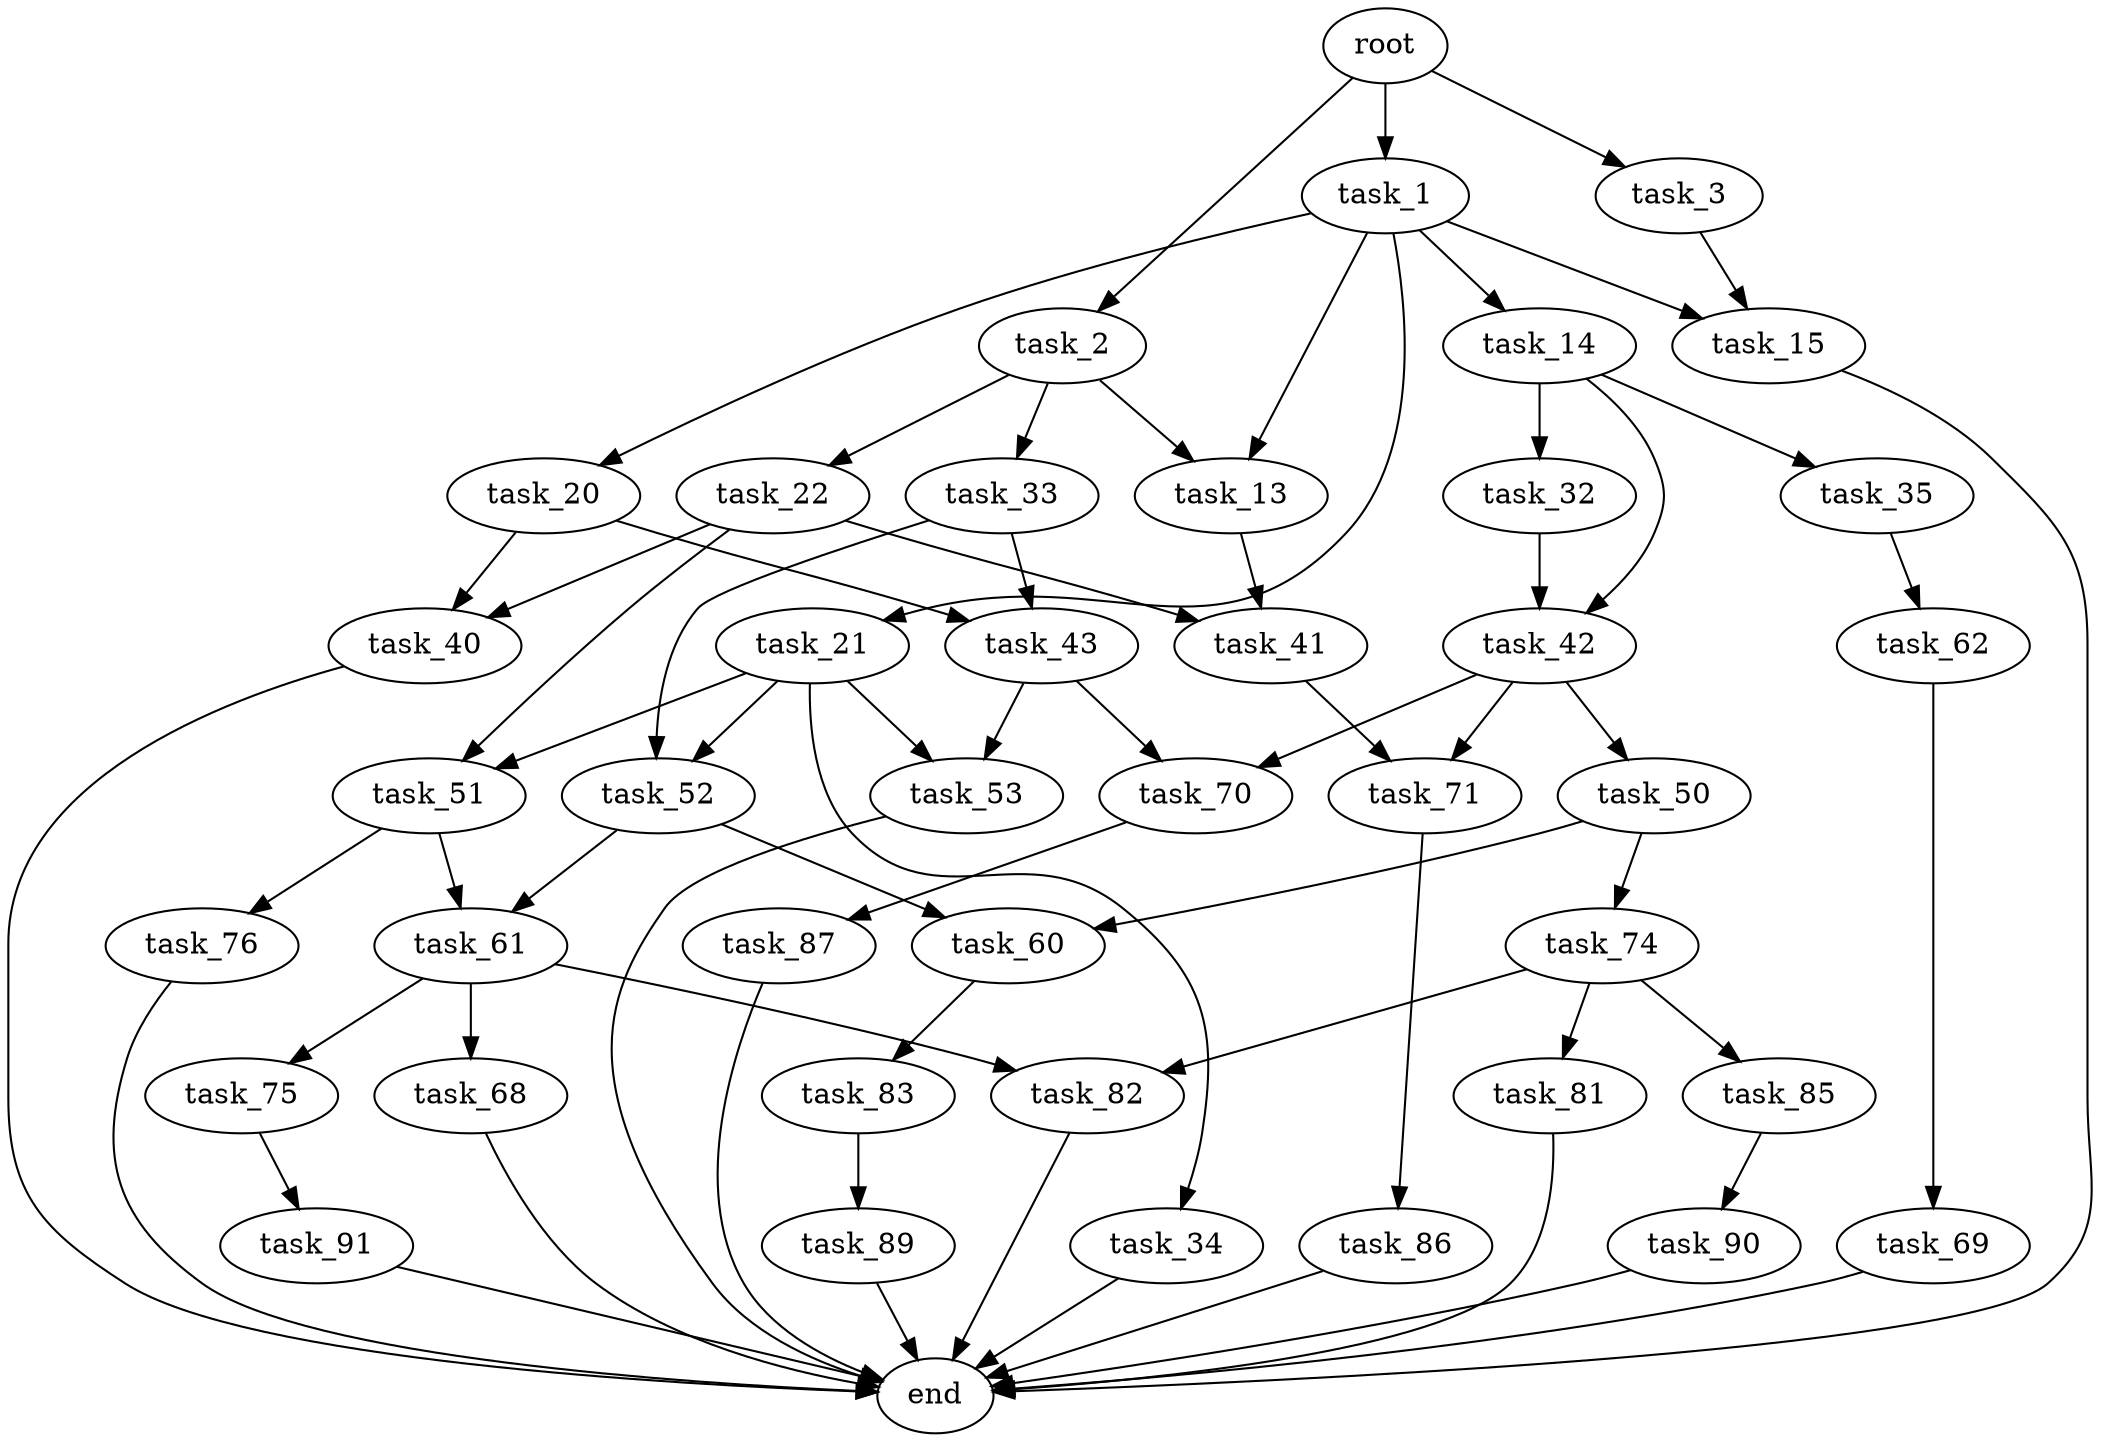 digraph G {
  root [size="0.000000"];
  task_1 [size="19744000966.000000"];
  task_2 [size="411500082529.000000"];
  task_3 [size="29807887688.000000"];
  task_13 [size="32698320365.000000"];
  task_14 [size="368293445632.000000"];
  task_15 [size="782757789696.000000"];
  task_20 [size="885473861566.000000"];
  task_21 [size="39733854493.000000"];
  task_22 [size="14248218502.000000"];
  task_33 [size="368293445632.000000"];
  task_41 [size="68719476736.000000"];
  task_32 [size="393515330312.000000"];
  task_35 [size="10305623668.000000"];
  task_42 [size="4558771659.000000"];
  end [size="0.000000"];
  task_40 [size="1605823991.000000"];
  task_43 [size="549755813888.000000"];
  task_34 [size="8589934592.000000"];
  task_51 [size="125977350684.000000"];
  task_52 [size="471668410737.000000"];
  task_53 [size="69700521739.000000"];
  task_62 [size="11684897149.000000"];
  task_71 [size="2759695817.000000"];
  task_50 [size="10702131751.000000"];
  task_70 [size="1355440799299.000000"];
  task_60 [size="7602325746.000000"];
  task_74 [size="1164217078.000000"];
  task_61 [size="231928233984.000000"];
  task_76 [size="782757789696.000000"];
  task_83 [size="2471360584.000000"];
  task_68 [size="18995836965.000000"];
  task_75 [size="489173513660.000000"];
  task_82 [size="368293445632.000000"];
  task_69 [size="134217728000.000000"];
  task_87 [size="8475420401.000000"];
  task_86 [size="890994161023.000000"];
  task_81 [size="801182699949.000000"];
  task_85 [size="12401429530.000000"];
  task_91 [size="4508256191.000000"];
  task_89 [size="2718725600.000000"];
  task_90 [size="334397463479.000000"];

  root -> task_1 [size="1.000000"];
  root -> task_2 [size="1.000000"];
  root -> task_3 [size="1.000000"];
  task_1 -> task_13 [size="838860800.000000"];
  task_1 -> task_14 [size="838860800.000000"];
  task_1 -> task_15 [size="838860800.000000"];
  task_1 -> task_20 [size="838860800.000000"];
  task_1 -> task_21 [size="838860800.000000"];
  task_2 -> task_13 [size="301989888.000000"];
  task_2 -> task_22 [size="301989888.000000"];
  task_2 -> task_33 [size="301989888.000000"];
  task_3 -> task_15 [size="838860800.000000"];
  task_13 -> task_41 [size="679477248.000000"];
  task_14 -> task_32 [size="411041792.000000"];
  task_14 -> task_35 [size="411041792.000000"];
  task_14 -> task_42 [size="411041792.000000"];
  task_15 -> end [size="1.000000"];
  task_20 -> task_40 [size="679477248.000000"];
  task_20 -> task_43 [size="679477248.000000"];
  task_21 -> task_34 [size="33554432.000000"];
  task_21 -> task_51 [size="33554432.000000"];
  task_21 -> task_52 [size="33554432.000000"];
  task_21 -> task_53 [size="33554432.000000"];
  task_22 -> task_40 [size="411041792.000000"];
  task_22 -> task_41 [size="411041792.000000"];
  task_22 -> task_51 [size="411041792.000000"];
  task_33 -> task_43 [size="411041792.000000"];
  task_33 -> task_52 [size="411041792.000000"];
  task_41 -> task_71 [size="134217728.000000"];
  task_32 -> task_42 [size="536870912.000000"];
  task_35 -> task_62 [size="536870912.000000"];
  task_42 -> task_50 [size="134217728.000000"];
  task_42 -> task_70 [size="134217728.000000"];
  task_42 -> task_71 [size="134217728.000000"];
  task_40 -> end [size="1.000000"];
  task_43 -> task_53 [size="536870912.000000"];
  task_43 -> task_70 [size="536870912.000000"];
  task_34 -> end [size="1.000000"];
  task_51 -> task_61 [size="134217728.000000"];
  task_51 -> task_76 [size="134217728.000000"];
  task_52 -> task_60 [size="301989888.000000"];
  task_52 -> task_61 [size="301989888.000000"];
  task_53 -> end [size="1.000000"];
  task_62 -> task_69 [size="209715200.000000"];
  task_71 -> task_86 [size="209715200.000000"];
  task_50 -> task_60 [size="301989888.000000"];
  task_50 -> task_74 [size="301989888.000000"];
  task_70 -> task_87 [size="838860800.000000"];
  task_60 -> task_83 [size="679477248.000000"];
  task_74 -> task_81 [size="33554432.000000"];
  task_74 -> task_82 [size="33554432.000000"];
  task_74 -> task_85 [size="33554432.000000"];
  task_61 -> task_68 [size="301989888.000000"];
  task_61 -> task_75 [size="301989888.000000"];
  task_61 -> task_82 [size="301989888.000000"];
  task_76 -> end [size="1.000000"];
  task_83 -> task_89 [size="209715200.000000"];
  task_68 -> end [size="1.000000"];
  task_75 -> task_91 [size="536870912.000000"];
  task_82 -> end [size="1.000000"];
  task_69 -> end [size="1.000000"];
  task_87 -> end [size="1.000000"];
  task_86 -> end [size="1.000000"];
  task_81 -> end [size="1.000000"];
  task_85 -> task_90 [size="209715200.000000"];
  task_91 -> end [size="1.000000"];
  task_89 -> end [size="1.000000"];
  task_90 -> end [size="1.000000"];
}
